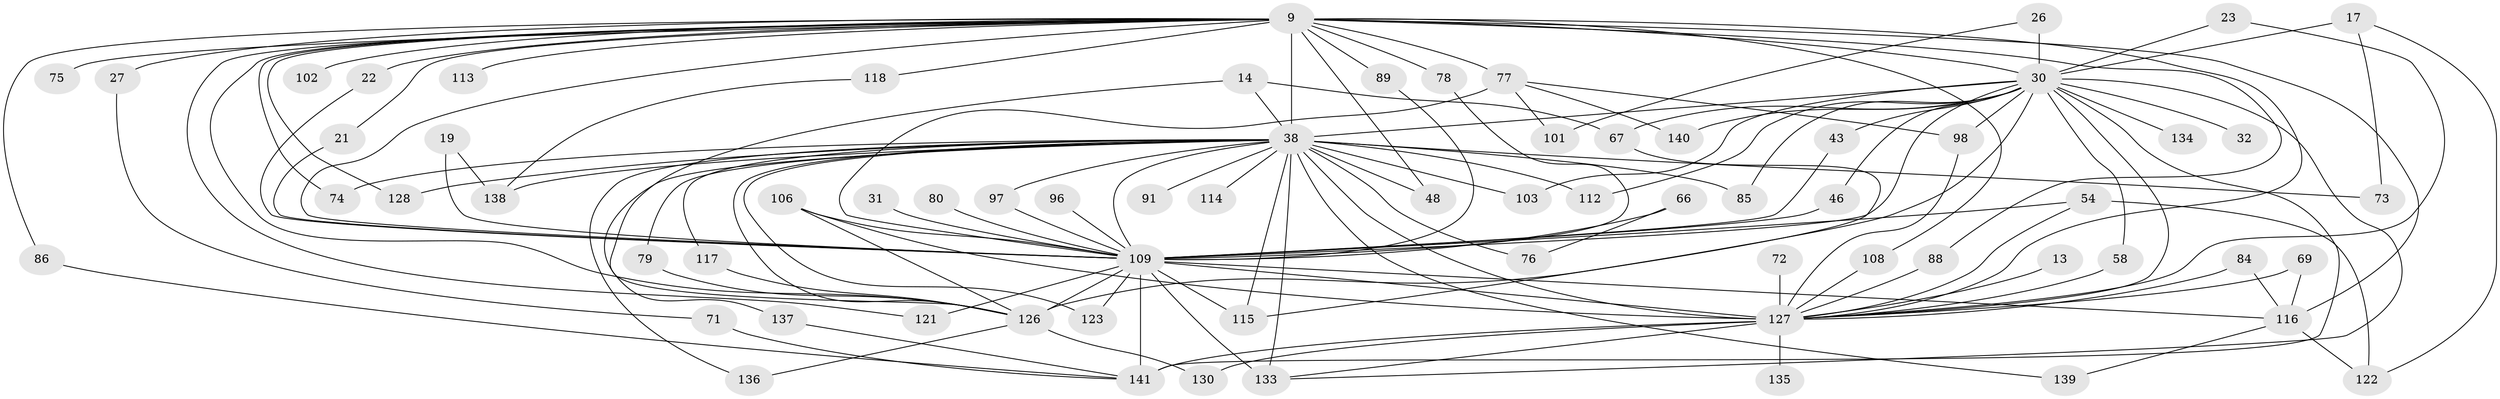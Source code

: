 // original degree distribution, {29: 0.0070921985815602835, 21: 0.0070921985815602835, 24: 0.0070921985815602835, 25: 0.0070921985815602835, 22: 0.0070921985815602835, 23: 0.0070921985815602835, 27: 0.0070921985815602835, 32: 0.0070921985815602835, 26: 0.0070921985815602835, 16: 0.0070921985815602835, 4: 0.11347517730496454, 2: 0.5531914893617021, 5: 0.07092198581560284, 6: 0.02127659574468085, 8: 0.0070921985815602835, 3: 0.15602836879432624, 7: 0.0070921985815602835}
// Generated by graph-tools (version 1.1) at 2025/44/03/09/25 04:44:10]
// undirected, 70 vertices, 131 edges
graph export_dot {
graph [start="1"]
  node [color=gray90,style=filled];
  9 [super="+6"];
  13;
  14;
  17;
  19;
  21;
  22;
  23;
  26;
  27;
  30 [super="+24+5"];
  31;
  32;
  38 [super="+4"];
  43;
  46 [super="+29+39"];
  48;
  54 [super="+52"];
  58;
  66 [super="+12"];
  67 [super="+41"];
  69;
  71;
  72;
  73;
  74;
  75;
  76;
  77 [super="+50+45"];
  78;
  79;
  80;
  84;
  85;
  86;
  88;
  89;
  91;
  96;
  97;
  98 [super="+59"];
  101;
  102;
  103;
  106 [super="+82"];
  108;
  109 [super="+33+15+28+8"];
  112;
  113;
  114;
  115 [super="+47"];
  116 [super="+37+93"];
  117;
  118;
  121;
  122 [super="+104+107"];
  123;
  126 [super="+44+111+125+119"];
  127 [super="+105+124+99"];
  128;
  130;
  133 [super="+63+95+18+131"];
  134 [super="+83"];
  135;
  136;
  137;
  138 [super="+25+55"];
  139;
  140;
  141 [super="+129+132"];
  9 -- 21;
  9 -- 22;
  9 -- 27 [weight=2];
  9 -- 74;
  9 -- 86;
  9 -- 89;
  9 -- 102 [weight=2];
  9 -- 108;
  9 -- 113 [weight=2];
  9 -- 121;
  9 -- 128;
  9 -- 75;
  9 -- 78;
  9 -- 88;
  9 -- 48;
  9 -- 118;
  9 -- 109 [weight=6];
  9 -- 116 [weight=3];
  9 -- 30 [weight=4];
  9 -- 126 [weight=2];
  9 -- 77;
  9 -- 127 [weight=7];
  9 -- 38 [weight=4];
  13 -- 127;
  14 -- 67 [weight=2];
  14 -- 126;
  14 -- 38 [weight=2];
  17 -- 73;
  17 -- 30 [weight=2];
  17 -- 122;
  19 -- 109 [weight=2];
  19 -- 138;
  21 -- 109;
  22 -- 109;
  23 -- 30;
  23 -- 127;
  26 -- 101;
  26 -- 30 [weight=2];
  27 -- 71;
  30 -- 134 [weight=3];
  30 -- 109 [weight=6];
  30 -- 67;
  30 -- 140;
  30 -- 85;
  30 -- 32 [weight=2];
  30 -- 103;
  30 -- 43;
  30 -- 46;
  30 -- 112;
  30 -- 58;
  30 -- 126 [weight=3];
  30 -- 98;
  30 -- 141;
  30 -- 127 [weight=10];
  30 -- 38 [weight=5];
  30 -- 133;
  31 -- 109 [weight=2];
  38 -- 127 [weight=11];
  38 -- 128;
  38 -- 133 [weight=2];
  38 -- 136;
  38 -- 137;
  38 -- 139;
  38 -- 138 [weight=3];
  38 -- 73;
  38 -- 74;
  38 -- 76;
  38 -- 79;
  38 -- 85;
  38 -- 91;
  38 -- 97;
  38 -- 103;
  38 -- 109 [weight=4];
  38 -- 48;
  38 -- 112;
  38 -- 114 [weight=2];
  38 -- 115;
  38 -- 117;
  38 -- 123;
  38 -- 126;
  43 -- 109;
  46 -- 109 [weight=3];
  54 -- 109 [weight=2];
  54 -- 122;
  54 -- 127;
  58 -- 127;
  66 -- 76;
  66 -- 109 [weight=3];
  67 -- 115;
  69 -- 116;
  69 -- 127;
  71 -- 141;
  72 -- 127 [weight=2];
  77 -- 109 [weight=3];
  77 -- 101;
  77 -- 140;
  77 -- 98;
  78 -- 109;
  79 -- 126;
  80 -- 109 [weight=2];
  84 -- 116;
  84 -- 127;
  86 -- 141;
  88 -- 127;
  89 -- 109;
  96 -- 109 [weight=2];
  97 -- 109;
  98 -- 127;
  106 -- 109 [weight=2];
  106 -- 126;
  106 -- 127 [weight=2];
  108 -- 127;
  109 -- 115;
  109 -- 121;
  109 -- 123;
  109 -- 116 [weight=2];
  109 -- 126 [weight=5];
  109 -- 141 [weight=3];
  109 -- 127 [weight=8];
  109 -- 133 [weight=5];
  116 -- 139;
  116 -- 122;
  117 -- 126;
  118 -- 138;
  126 -- 130;
  126 -- 136;
  127 -- 141 [weight=2];
  127 -- 130;
  127 -- 135 [weight=2];
  127 -- 133;
  137 -- 141;
}
